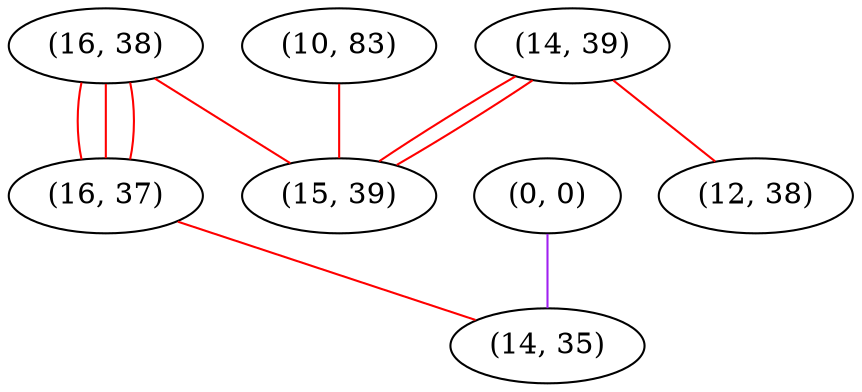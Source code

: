 graph "" {
"(16, 38)";
"(0, 0)";
"(16, 37)";
"(10, 83)";
"(14, 39)";
"(12, 38)";
"(15, 39)";
"(14, 35)";
"(16, 38)" -- "(16, 37)"  [color=red, key=0, weight=1];
"(16, 38)" -- "(16, 37)"  [color=red, key=1, weight=1];
"(16, 38)" -- "(16, 37)"  [color=red, key=2, weight=1];
"(16, 38)" -- "(15, 39)"  [color=red, key=0, weight=1];
"(0, 0)" -- "(14, 35)"  [color=purple, key=0, weight=4];
"(16, 37)" -- "(14, 35)"  [color=red, key=0, weight=1];
"(10, 83)" -- "(15, 39)"  [color=red, key=0, weight=1];
"(14, 39)" -- "(15, 39)"  [color=red, key=0, weight=1];
"(14, 39)" -- "(15, 39)"  [color=red, key=1, weight=1];
"(14, 39)" -- "(12, 38)"  [color=red, key=0, weight=1];
}
